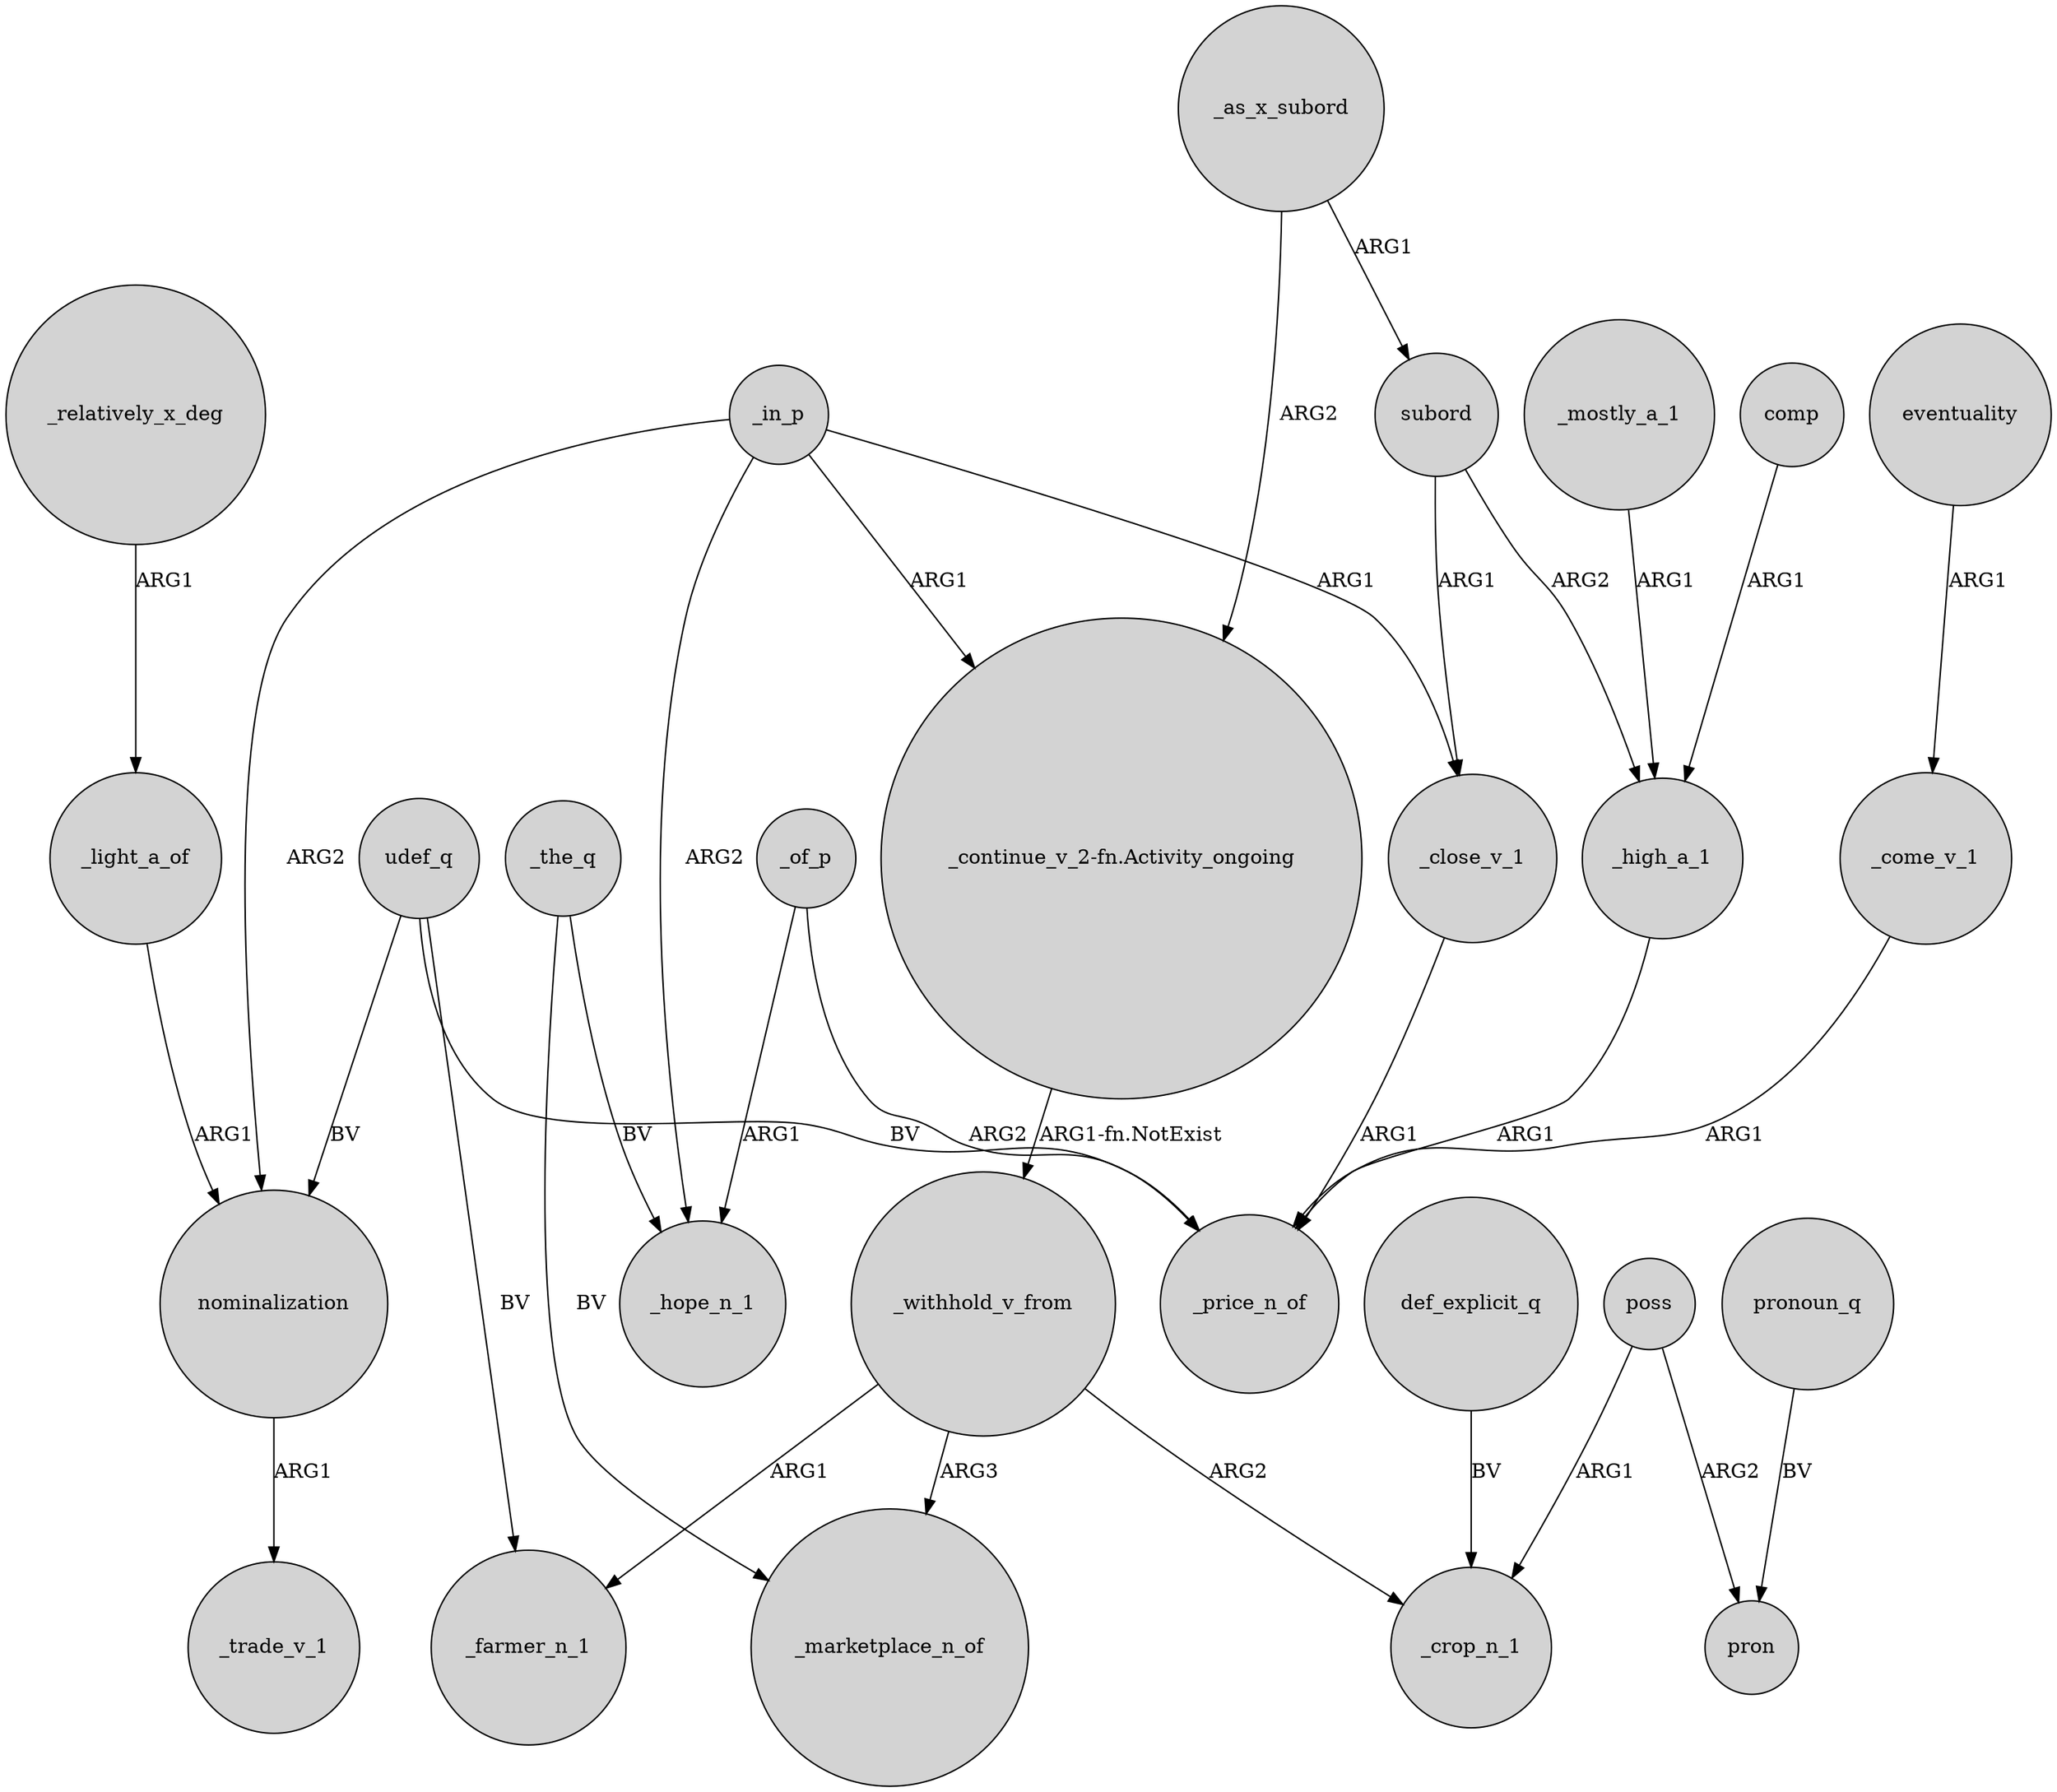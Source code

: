 digraph {
	node [shape=circle style=filled]
	_as_x_subord -> subord [label=ARG1]
	_as_x_subord -> "_continue_v_2-fn.Activity_ongoing" [label=ARG2]
	udef_q -> _price_n_of [label=BV]
	subord -> _close_v_1 [label=ARG1]
	poss -> pron [label=ARG2]
	_mostly_a_1 -> _high_a_1 [label=ARG1]
	_of_p -> _price_n_of [label=ARG2]
	_the_q -> _marketplace_n_of [label=BV]
	_come_v_1 -> _price_n_of [label=ARG1]
	comp -> _high_a_1 [label=ARG1]
	nominalization -> _trade_v_1 [label=ARG1]
	_withhold_v_from -> _marketplace_n_of [label=ARG3]
	pronoun_q -> pron [label=BV]
	def_explicit_q -> _crop_n_1 [label=BV]
	_in_p -> _hope_n_1 [label=ARG2]
	subord -> _high_a_1 [label=ARG2]
	_relatively_x_deg -> _light_a_of [label=ARG1]
	_high_a_1 -> _price_n_of [label=ARG1]
	_in_p -> "_continue_v_2-fn.Activity_ongoing" [label=ARG1]
	_withhold_v_from -> _farmer_n_1 [label=ARG1]
	_of_p -> _hope_n_1 [label=ARG1]
	"_continue_v_2-fn.Activity_ongoing" -> _withhold_v_from [label="ARG1-fn.NotExist"]
	poss -> _crop_n_1 [label=ARG1]
	udef_q -> nominalization [label=BV]
	_the_q -> _hope_n_1 [label=BV]
	udef_q -> _farmer_n_1 [label=BV]
	eventuality -> _come_v_1 [label=ARG1]
	_light_a_of -> nominalization [label=ARG1]
	_withhold_v_from -> _crop_n_1 [label=ARG2]
	_in_p -> _close_v_1 [label=ARG1]
	_in_p -> nominalization [label=ARG2]
	_close_v_1 -> _price_n_of [label=ARG1]
}
